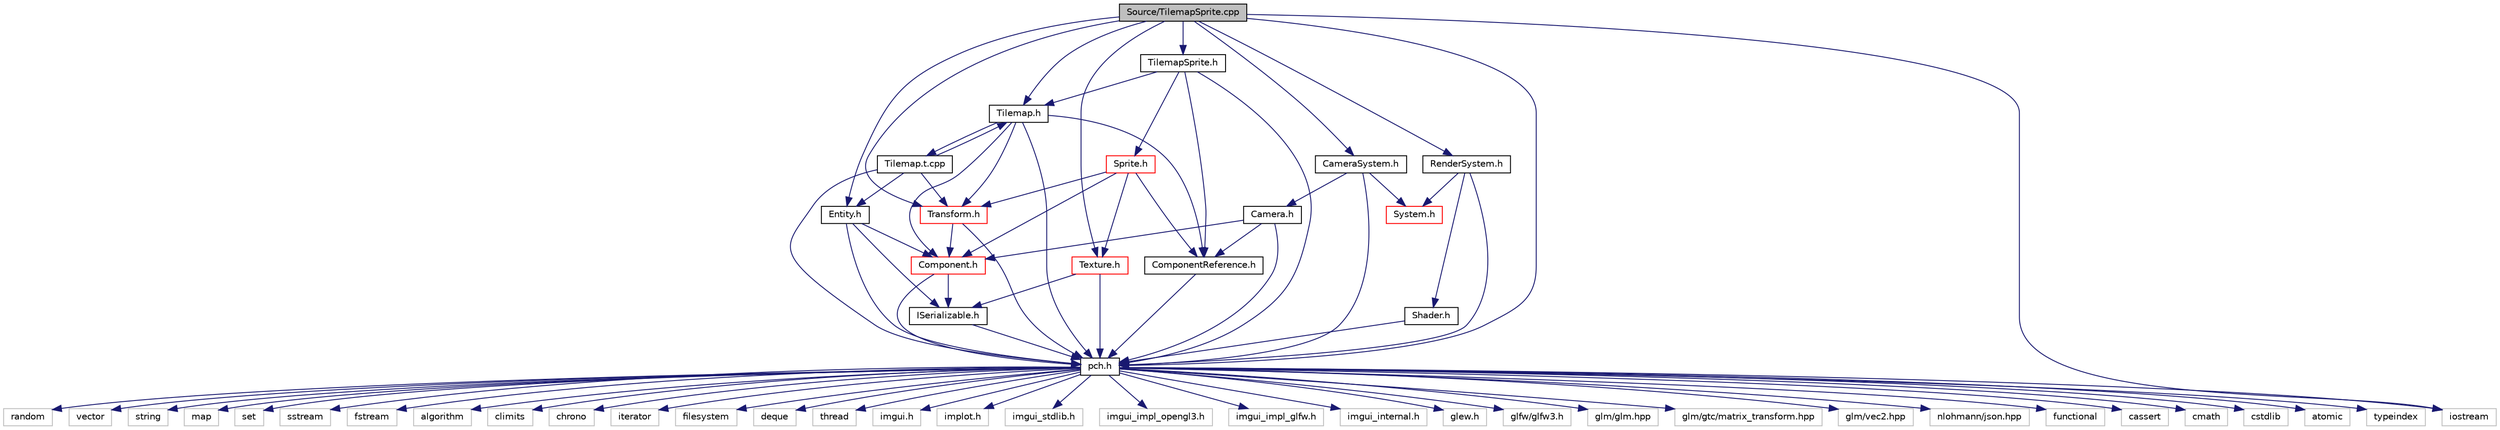 digraph "Source/TilemapSprite.cpp"
{
 // LATEX_PDF_SIZE
  edge [fontname="Helvetica",fontsize="10",labelfontname="Helvetica",labelfontsize="10"];
  node [fontname="Helvetica",fontsize="10",shape=record];
  Node1 [label="Source/TilemapSprite.cpp",height=0.2,width=0.4,color="black", fillcolor="grey75", style="filled", fontcolor="black",tooltip="A version of Sprite specifically for rendering tiles."];
  Node1 -> Node2 [color="midnightblue",fontsize="10",style="solid",fontname="Helvetica"];
  Node2 [label="pch.h",height=0.2,width=0.4,color="black", fillcolor="white", style="filled",URL="$pch_8h.html",tooltip="This is a precompiled header file."];
  Node2 -> Node3 [color="midnightblue",fontsize="10",style="solid",fontname="Helvetica"];
  Node3 [label="functional",height=0.2,width=0.4,color="grey75", fillcolor="white", style="filled",tooltip=" "];
  Node2 -> Node4 [color="midnightblue",fontsize="10",style="solid",fontname="Helvetica"];
  Node4 [label="iostream",height=0.2,width=0.4,color="grey75", fillcolor="white", style="filled",tooltip=" "];
  Node2 -> Node5 [color="midnightblue",fontsize="10",style="solid",fontname="Helvetica"];
  Node5 [label="cassert",height=0.2,width=0.4,color="grey75", fillcolor="white", style="filled",tooltip=" "];
  Node2 -> Node6 [color="midnightblue",fontsize="10",style="solid",fontname="Helvetica"];
  Node6 [label="cmath",height=0.2,width=0.4,color="grey75", fillcolor="white", style="filled",tooltip=" "];
  Node2 -> Node7 [color="midnightblue",fontsize="10",style="solid",fontname="Helvetica"];
  Node7 [label="cstdlib",height=0.2,width=0.4,color="grey75", fillcolor="white", style="filled",tooltip=" "];
  Node2 -> Node8 [color="midnightblue",fontsize="10",style="solid",fontname="Helvetica"];
  Node8 [label="atomic",height=0.2,width=0.4,color="grey75", fillcolor="white", style="filled",tooltip=" "];
  Node2 -> Node9 [color="midnightblue",fontsize="10",style="solid",fontname="Helvetica"];
  Node9 [label="typeindex",height=0.2,width=0.4,color="grey75", fillcolor="white", style="filled",tooltip=" "];
  Node2 -> Node10 [color="midnightblue",fontsize="10",style="solid",fontname="Helvetica"];
  Node10 [label="random",height=0.2,width=0.4,color="grey75", fillcolor="white", style="filled",tooltip=" "];
  Node2 -> Node11 [color="midnightblue",fontsize="10",style="solid",fontname="Helvetica"];
  Node11 [label="vector",height=0.2,width=0.4,color="grey75", fillcolor="white", style="filled",tooltip=" "];
  Node2 -> Node12 [color="midnightblue",fontsize="10",style="solid",fontname="Helvetica"];
  Node12 [label="string",height=0.2,width=0.4,color="grey75", fillcolor="white", style="filled",tooltip=" "];
  Node2 -> Node13 [color="midnightblue",fontsize="10",style="solid",fontname="Helvetica"];
  Node13 [label="map",height=0.2,width=0.4,color="grey75", fillcolor="white", style="filled",tooltip=" "];
  Node2 -> Node14 [color="midnightblue",fontsize="10",style="solid",fontname="Helvetica"];
  Node14 [label="set",height=0.2,width=0.4,color="grey75", fillcolor="white", style="filled",tooltip=" "];
  Node2 -> Node15 [color="midnightblue",fontsize="10",style="solid",fontname="Helvetica"];
  Node15 [label="sstream",height=0.2,width=0.4,color="grey75", fillcolor="white", style="filled",tooltip=" "];
  Node2 -> Node16 [color="midnightblue",fontsize="10",style="solid",fontname="Helvetica"];
  Node16 [label="fstream",height=0.2,width=0.4,color="grey75", fillcolor="white", style="filled",tooltip=" "];
  Node2 -> Node17 [color="midnightblue",fontsize="10",style="solid",fontname="Helvetica"];
  Node17 [label="algorithm",height=0.2,width=0.4,color="grey75", fillcolor="white", style="filled",tooltip=" "];
  Node2 -> Node18 [color="midnightblue",fontsize="10",style="solid",fontname="Helvetica"];
  Node18 [label="climits",height=0.2,width=0.4,color="grey75", fillcolor="white", style="filled",tooltip=" "];
  Node2 -> Node19 [color="midnightblue",fontsize="10",style="solid",fontname="Helvetica"];
  Node19 [label="chrono",height=0.2,width=0.4,color="grey75", fillcolor="white", style="filled",tooltip=" "];
  Node2 -> Node20 [color="midnightblue",fontsize="10",style="solid",fontname="Helvetica"];
  Node20 [label="iterator",height=0.2,width=0.4,color="grey75", fillcolor="white", style="filled",tooltip=" "];
  Node2 -> Node21 [color="midnightblue",fontsize="10",style="solid",fontname="Helvetica"];
  Node21 [label="filesystem",height=0.2,width=0.4,color="grey75", fillcolor="white", style="filled",tooltip=" "];
  Node2 -> Node22 [color="midnightblue",fontsize="10",style="solid",fontname="Helvetica"];
  Node22 [label="deque",height=0.2,width=0.4,color="grey75", fillcolor="white", style="filled",tooltip=" "];
  Node2 -> Node23 [color="midnightblue",fontsize="10",style="solid",fontname="Helvetica"];
  Node23 [label="thread",height=0.2,width=0.4,color="grey75", fillcolor="white", style="filled",tooltip=" "];
  Node2 -> Node24 [color="midnightblue",fontsize="10",style="solid",fontname="Helvetica"];
  Node24 [label="imgui.h",height=0.2,width=0.4,color="grey75", fillcolor="white", style="filled",tooltip=" "];
  Node2 -> Node25 [color="midnightblue",fontsize="10",style="solid",fontname="Helvetica"];
  Node25 [label="implot.h",height=0.2,width=0.4,color="grey75", fillcolor="white", style="filled",tooltip=" "];
  Node2 -> Node26 [color="midnightblue",fontsize="10",style="solid",fontname="Helvetica"];
  Node26 [label="imgui_stdlib.h",height=0.2,width=0.4,color="grey75", fillcolor="white", style="filled",tooltip=" "];
  Node2 -> Node27 [color="midnightblue",fontsize="10",style="solid",fontname="Helvetica"];
  Node27 [label="imgui_impl_opengl3.h",height=0.2,width=0.4,color="grey75", fillcolor="white", style="filled",tooltip=" "];
  Node2 -> Node28 [color="midnightblue",fontsize="10",style="solid",fontname="Helvetica"];
  Node28 [label="imgui_impl_glfw.h",height=0.2,width=0.4,color="grey75", fillcolor="white", style="filled",tooltip=" "];
  Node2 -> Node29 [color="midnightblue",fontsize="10",style="solid",fontname="Helvetica"];
  Node29 [label="imgui_internal.h",height=0.2,width=0.4,color="grey75", fillcolor="white", style="filled",tooltip=" "];
  Node2 -> Node30 [color="midnightblue",fontsize="10",style="solid",fontname="Helvetica"];
  Node30 [label="glew.h",height=0.2,width=0.4,color="grey75", fillcolor="white", style="filled",tooltip=" "];
  Node2 -> Node31 [color="midnightblue",fontsize="10",style="solid",fontname="Helvetica"];
  Node31 [label="glfw/glfw3.h",height=0.2,width=0.4,color="grey75", fillcolor="white", style="filled",tooltip=" "];
  Node2 -> Node32 [color="midnightblue",fontsize="10",style="solid",fontname="Helvetica"];
  Node32 [label="glm/glm.hpp",height=0.2,width=0.4,color="grey75", fillcolor="white", style="filled",tooltip=" "];
  Node2 -> Node33 [color="midnightblue",fontsize="10",style="solid",fontname="Helvetica"];
  Node33 [label="glm/gtc/matrix_transform.hpp",height=0.2,width=0.4,color="grey75", fillcolor="white", style="filled",tooltip=" "];
  Node2 -> Node34 [color="midnightblue",fontsize="10",style="solid",fontname="Helvetica"];
  Node34 [label="glm/vec2.hpp",height=0.2,width=0.4,color="grey75", fillcolor="white", style="filled",tooltip=" "];
  Node2 -> Node35 [color="midnightblue",fontsize="10",style="solid",fontname="Helvetica"];
  Node35 [label="nlohmann/json.hpp",height=0.2,width=0.4,color="grey75", fillcolor="white", style="filled",tooltip=" "];
  Node1 -> Node36 [color="midnightblue",fontsize="10",style="solid",fontname="Helvetica"];
  Node36 [label="TilemapSprite.h",height=0.2,width=0.4,color="black", fillcolor="white", style="filled",URL="$TilemapSprite_8h.html",tooltip="A version of Sprite specifically for rendering tiles."];
  Node36 -> Node2 [color="midnightblue",fontsize="10",style="solid",fontname="Helvetica"];
  Node36 -> Node37 [color="midnightblue",fontsize="10",style="solid",fontname="Helvetica"];
  Node37 [label="Sprite.h",height=0.2,width=0.4,color="red", fillcolor="white", style="filled",URL="$Sprite_8h_source.html",tooltip=" "];
  Node37 -> Node38 [color="midnightblue",fontsize="10",style="solid",fontname="Helvetica"];
  Node38 [label="Component.h",height=0.2,width=0.4,color="red", fillcolor="white", style="filled",URL="$Component_8h.html",tooltip="Virtual component header."];
  Node38 -> Node2 [color="midnightblue",fontsize="10",style="solid",fontname="Helvetica"];
  Node38 -> Node39 [color="midnightblue",fontsize="10",style="solid",fontname="Helvetica"];
  Node39 [label="ISerializable.h",height=0.2,width=0.4,color="black", fillcolor="white", style="filled",URL="$ISerializable_8h.html",tooltip="interface for all serializable objects"];
  Node39 -> Node2 [color="midnightblue",fontsize="10",style="solid",fontname="Helvetica"];
  Node37 -> Node43 [color="midnightblue",fontsize="10",style="solid",fontname="Helvetica"];
  Node43 [label="ComponentReference.h",height=0.2,width=0.4,color="black", fillcolor="white", style="filled",URL="$ComponentReference_8h.html",tooltip="a reference to a component in the scene"];
  Node43 -> Node2 [color="midnightblue",fontsize="10",style="solid",fontname="Helvetica"];
  Node37 -> Node44 [color="midnightblue",fontsize="10",style="solid",fontname="Helvetica"];
  Node44 [label="Transform.h",height=0.2,width=0.4,color="red", fillcolor="white", style="filled",URL="$Transform_8h.html",tooltip="Transform."];
  Node44 -> Node2 [color="midnightblue",fontsize="10",style="solid",fontname="Helvetica"];
  Node44 -> Node38 [color="midnightblue",fontsize="10",style="solid",fontname="Helvetica"];
  Node37 -> Node55 [color="midnightblue",fontsize="10",style="solid",fontname="Helvetica"];
  Node55 [label="Texture.h",height=0.2,width=0.4,color="red", fillcolor="white", style="filled",URL="$Texture_8h.html",tooltip="Header for the OpenGL texture wrapper."];
  Node55 -> Node2 [color="midnightblue",fontsize="10",style="solid",fontname="Helvetica"];
  Node55 -> Node39 [color="midnightblue",fontsize="10",style="solid",fontname="Helvetica"];
  Node36 -> Node43 [color="midnightblue",fontsize="10",style="solid",fontname="Helvetica"];
  Node36 -> Node57 [color="midnightblue",fontsize="10",style="solid",fontname="Helvetica"];
  Node57 [label="Tilemap.h",height=0.2,width=0.4,color="black", fillcolor="white", style="filled",URL="$Tilemap_8h.html",tooltip="Tilemap component - loads and manages a tilemap array."];
  Node57 -> Node2 [color="midnightblue",fontsize="10",style="solid",fontname="Helvetica"];
  Node57 -> Node38 [color="midnightblue",fontsize="10",style="solid",fontname="Helvetica"];
  Node57 -> Node43 [color="midnightblue",fontsize="10",style="solid",fontname="Helvetica"];
  Node57 -> Node44 [color="midnightblue",fontsize="10",style="solid",fontname="Helvetica"];
  Node57 -> Node58 [color="midnightblue",fontsize="10",style="solid",fontname="Helvetica"];
  Node58 [label="Tilemap.t.cpp",height=0.2,width=0.4,color="black", fillcolor="white", style="filled",URL="$Tilemap_8t_8cpp.html",tooltip="Tilemap component - loads and manages a tilemap array."];
  Node58 -> Node2 [color="midnightblue",fontsize="10",style="solid",fontname="Helvetica"];
  Node58 -> Node57 [color="midnightblue",fontsize="10",style="solid",fontname="Helvetica"];
  Node58 -> Node50 [color="midnightblue",fontsize="10",style="solid",fontname="Helvetica"];
  Node50 [label="Entity.h",height=0.2,width=0.4,color="black", fillcolor="white", style="filled",URL="$Entity_8h.html",tooltip="Entity class which holds Components."];
  Node50 -> Node2 [color="midnightblue",fontsize="10",style="solid",fontname="Helvetica"];
  Node50 -> Node38 [color="midnightblue",fontsize="10",style="solid",fontname="Helvetica"];
  Node50 -> Node39 [color="midnightblue",fontsize="10",style="solid",fontname="Helvetica"];
  Node58 -> Node44 [color="midnightblue",fontsize="10",style="solid",fontname="Helvetica"];
  Node1 -> Node59 [color="midnightblue",fontsize="10",style="solid",fontname="Helvetica"];
  Node59 [label="RenderSystem.h",height=0.2,width=0.4,color="black", fillcolor="white", style="filled",URL="$RenderSystem_8h.html",tooltip="System responsible for drawing sprites and basic shapes."];
  Node59 -> Node2 [color="midnightblue",fontsize="10",style="solid",fontname="Helvetica"];
  Node59 -> Node49 [color="midnightblue",fontsize="10",style="solid",fontname="Helvetica"];
  Node49 [label="System.h",height=0.2,width=0.4,color="red", fillcolor="white", style="filled",URL="$System_8h.html",tooltip="Base class for all Systems."];
  Node59 -> Node60 [color="midnightblue",fontsize="10",style="solid",fontname="Helvetica"];
  Node60 [label="Shader.h",height=0.2,width=0.4,color="black", fillcolor="white", style="filled",URL="$Shader_8h.html",tooltip="Shader class declaration/interface."];
  Node60 -> Node2 [color="midnightblue",fontsize="10",style="solid",fontname="Helvetica"];
  Node1 -> Node57 [color="midnightblue",fontsize="10",style="solid",fontname="Helvetica"];
  Node1 -> Node61 [color="midnightblue",fontsize="10",style="solid",fontname="Helvetica"];
  Node61 [label="CameraSystem.h",height=0.2,width=0.4,color="black", fillcolor="white", style="filled",URL="$CameraSystem_8h.html",tooltip="System that handles the camera and coordinate systems / spaces."];
  Node61 -> Node2 [color="midnightblue",fontsize="10",style="solid",fontname="Helvetica"];
  Node61 -> Node49 [color="midnightblue",fontsize="10",style="solid",fontname="Helvetica"];
  Node61 -> Node62 [color="midnightblue",fontsize="10",style="solid",fontname="Helvetica"];
  Node62 [label="Camera.h",height=0.2,width=0.4,color="black", fillcolor="white", style="filled",URL="$Camera_8h.html",tooltip="Camera component for rendering."];
  Node62 -> Node2 [color="midnightblue",fontsize="10",style="solid",fontname="Helvetica"];
  Node62 -> Node38 [color="midnightblue",fontsize="10",style="solid",fontname="Helvetica"];
  Node62 -> Node43 [color="midnightblue",fontsize="10",style="solid",fontname="Helvetica"];
  Node1 -> Node50 [color="midnightblue",fontsize="10",style="solid",fontname="Helvetica"];
  Node1 -> Node44 [color="midnightblue",fontsize="10",style="solid",fontname="Helvetica"];
  Node1 -> Node55 [color="midnightblue",fontsize="10",style="solid",fontname="Helvetica"];
  Node1 -> Node4 [color="midnightblue",fontsize="10",style="solid",fontname="Helvetica"];
}
